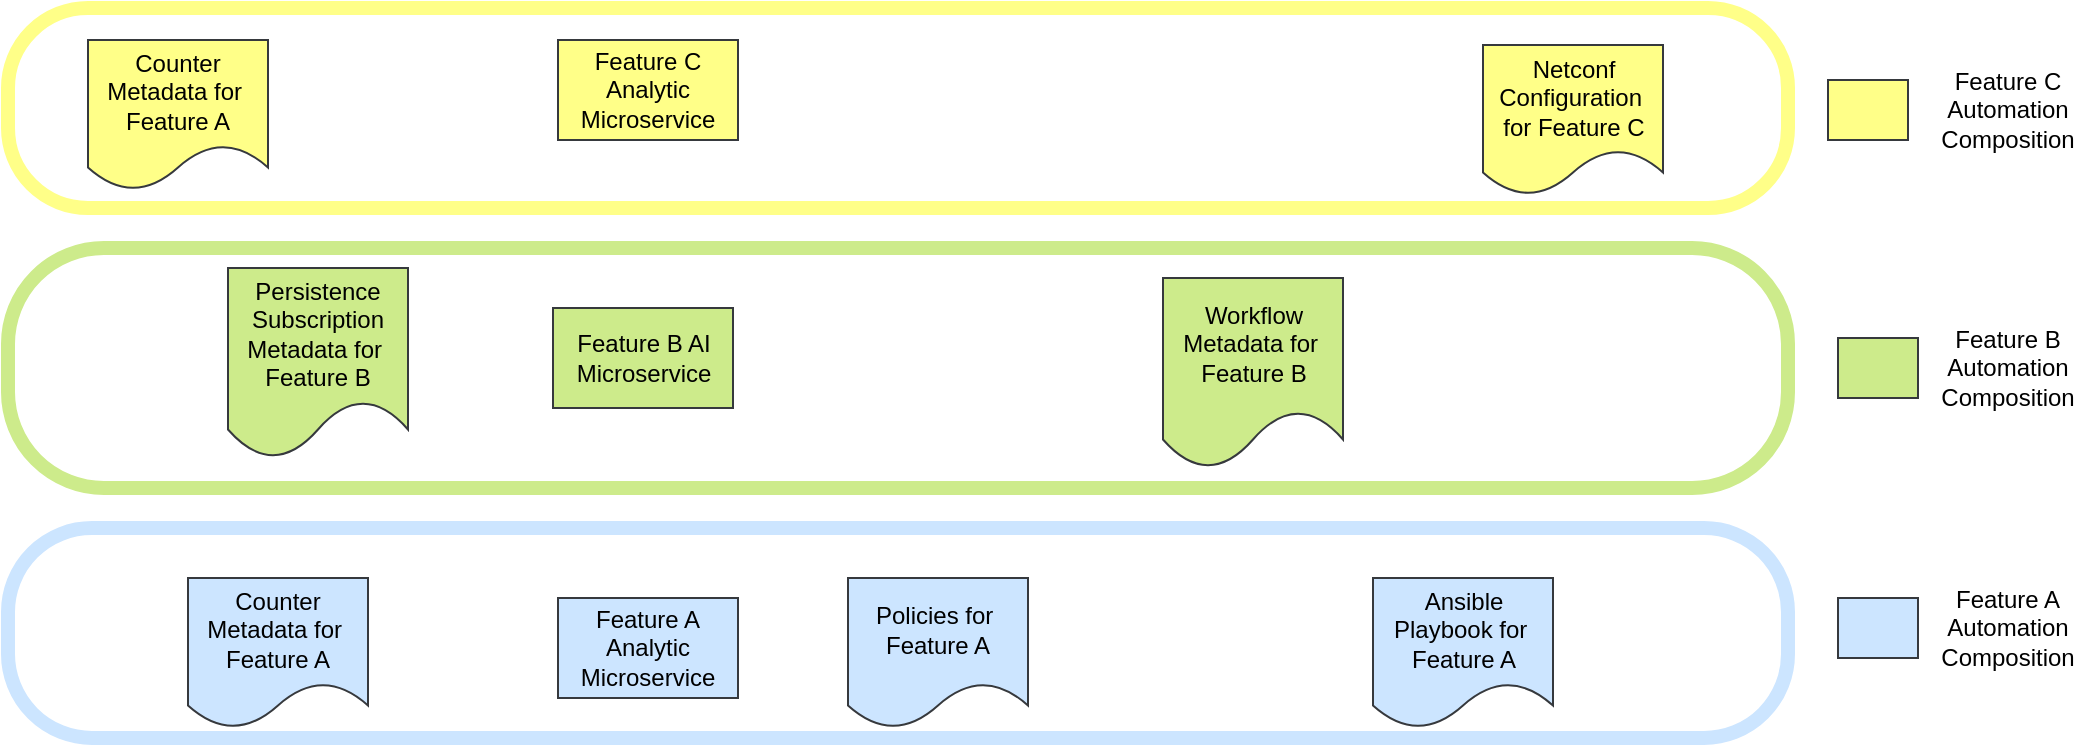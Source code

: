 <mxfile version="20.5.3" type="embed"><diagram id="lSokAbcfXSGMeVBiZo5u" name="Page-1"><mxGraphModel dx="2831" dy="1813" grid="1" gridSize="10" guides="1" tooltips="1" connect="1" arrows="1" fold="1" page="0" pageScale="1" pageWidth="850" pageHeight="1100" background="#FFFFFF" math="0" shadow="0"><root><mxCell id="0"/><mxCell id="1" parent="0"/><mxCell id="aK3J91lnGgMxlQ-kPJ-H-1" value="Feature A Analytic&lt;br&gt;Microservice" style="rounded=0;whiteSpace=wrap;html=1;fillColor=#cce5ff;strokeColor=#36393d;fontColor=#000000;" parent="1" vertex="1"><mxGeometry x="-555" y="-285" width="90" height="50" as="geometry"/></mxCell><mxCell id="aK3J91lnGgMxlQ-kPJ-H-2" value="Feature B AI&lt;br&gt;Microservice" style="rounded=0;whiteSpace=wrap;html=1;fillColor=#cdeb8b;strokeColor=#36393d;fontColor=#000000;" parent="1" vertex="1"><mxGeometry x="-557.5" y="-430" width="90" height="50" as="geometry"/></mxCell><mxCell id="aK3J91lnGgMxlQ-kPJ-H-3" value="Counter Metadata for&amp;nbsp; Feature A" style="shape=document;whiteSpace=wrap;html=1;boundedLbl=1;fillColor=#cce5ff;strokeColor=#36393d;fontColor=#000000;" parent="1" vertex="1"><mxGeometry x="-740" y="-295" width="90" height="75" as="geometry"/></mxCell><mxCell id="aK3J91lnGgMxlQ-kPJ-H-4" value="" style="rounded=0;whiteSpace=wrap;html=1;fillColor=#CCE5FF;strokeColor=#36393d;fontColor=#000000;" parent="1" vertex="1"><mxGeometry x="85" y="-285" width="40" height="30" as="geometry"/></mxCell><mxCell id="aK3J91lnGgMxlQ-kPJ-H-5" value="Policies for&amp;nbsp; Feature A" style="shape=document;whiteSpace=wrap;html=1;boundedLbl=1;fillColor=#cce5ff;strokeColor=#36393d;fontColor=#000000;" parent="1" vertex="1"><mxGeometry x="-410" y="-295" width="90" height="75" as="geometry"/></mxCell><mxCell id="aK3J91lnGgMxlQ-kPJ-H-6" value="Ansible Playbook for&amp;nbsp; Feature A" style="shape=document;whiteSpace=wrap;html=1;boundedLbl=1;fillColor=#cce5ff;strokeColor=#36393d;fontColor=#000000;" parent="1" vertex="1"><mxGeometry x="-147.5" y="-295" width="90" height="75" as="geometry"/></mxCell><mxCell id="aK3J91lnGgMxlQ-kPJ-H-7" value="" style="rounded=0;whiteSpace=wrap;html=1;fillColor=#CDEB8B;strokeColor=#36393d;fontColor=#000000;" parent="1" vertex="1"><mxGeometry x="85" y="-415" width="40" height="30" as="geometry"/></mxCell><mxCell id="aK3J91lnGgMxlQ-kPJ-H-8" value="Persistence Subscription Metadata for&amp;nbsp; Feature B" style="shape=document;whiteSpace=wrap;html=1;boundedLbl=1;fillColor=#cdeb8b;strokeColor=#36393d;fontColor=#000000;" parent="1" vertex="1"><mxGeometry x="-720" y="-450" width="90" height="95" as="geometry"/></mxCell><mxCell id="aK3J91lnGgMxlQ-kPJ-H-9" value="Workflow Metadata for&amp;nbsp; Feature B" style="shape=document;whiteSpace=wrap;html=1;boundedLbl=1;fillColor=#cdeb8b;strokeColor=#36393d;fontColor=#000000;" parent="1" vertex="1"><mxGeometry x="-252.5" y="-445" width="90" height="95" as="geometry"/></mxCell><mxCell id="aK3J91lnGgMxlQ-kPJ-H-10" value="Feature C Analytic&lt;br&gt;Microservice" style="rounded=0;whiteSpace=wrap;html=1;fillColor=#ffff88;strokeColor=#36393d;fontColor=#000000;" parent="1" vertex="1"><mxGeometry x="-555" y="-564" width="90" height="50" as="geometry"/></mxCell><mxCell id="aK3J91lnGgMxlQ-kPJ-H-11" value="Counter Metadata for&amp;nbsp; Feature A" style="shape=document;whiteSpace=wrap;html=1;boundedLbl=1;fillColor=#ffff88;strokeColor=#36393d;fontColor=#000000;" parent="1" vertex="1"><mxGeometry x="-790" y="-564" width="90" height="75" as="geometry"/></mxCell><mxCell id="aK3J91lnGgMxlQ-kPJ-H-12" value="Netconf Configuration&amp;nbsp; for Feature C" style="shape=document;whiteSpace=wrap;html=1;boundedLbl=1;fillColor=#ffff88;strokeColor=#36393d;fontColor=#000000;" parent="1" vertex="1"><mxGeometry x="-92.5" y="-561.5" width="90" height="75" as="geometry"/></mxCell><mxCell id="aK3J91lnGgMxlQ-kPJ-H-13" value="" style="rounded=0;whiteSpace=wrap;html=1;fillColor=#ffff88;strokeColor=#36393d;fontColor=#000000;" parent="1" vertex="1"><mxGeometry x="80" y="-544" width="40" height="30" as="geometry"/></mxCell><mxCell id="aK3J91lnGgMxlQ-kPJ-H-14" value="Feature C&lt;br&gt;Automation&lt;br&gt;Composition" style="text;html=1;strokeColor=none;fillColor=none;align=center;verticalAlign=middle;whiteSpace=wrap;rounded=0;fontColor=#000000;" parent="1" vertex="1"><mxGeometry x="140" y="-544" width="60" height="30" as="geometry"/></mxCell><mxCell id="aK3J91lnGgMxlQ-kPJ-H-15" value="" style="rounded=1;whiteSpace=wrap;html=1;fillColor=none;strokeColor=#FFFF88;strokeWidth=7;arcSize=40;fontColor=#000000;" parent="1" vertex="1"><mxGeometry x="-830" y="-580" width="890" height="100" as="geometry"/></mxCell><mxCell id="aK3J91lnGgMxlQ-kPJ-H-16" style="edgeStyle=orthogonalEdgeStyle;rounded=0;orthogonalLoop=1;jettySize=auto;html=1;exitX=0.5;exitY=1;exitDx=0;exitDy=0;fontColor=#000000;" parent="1" source="aK3J91lnGgMxlQ-kPJ-H-15" target="aK3J91lnGgMxlQ-kPJ-H-15" edge="1"><mxGeometry relative="1" as="geometry"/></mxCell><mxCell id="aK3J91lnGgMxlQ-kPJ-H-17" value="Feature B&lt;br&gt;Automation&lt;br&gt;Composition" style="text;html=1;strokeColor=none;fillColor=none;align=center;verticalAlign=middle;whiteSpace=wrap;rounded=0;fontColor=#000000;" parent="1" vertex="1"><mxGeometry x="140" y="-415" width="60" height="30" as="geometry"/></mxCell><mxCell id="aK3J91lnGgMxlQ-kPJ-H-18" value="Feature A&lt;br&gt;Automation&lt;br&gt;Composition" style="text;html=1;strokeColor=none;fillColor=none;align=center;verticalAlign=middle;whiteSpace=wrap;rounded=0;fontColor=#000000;" parent="1" vertex="1"><mxGeometry x="140" y="-285" width="60" height="30" as="geometry"/></mxCell><mxCell id="aK3J91lnGgMxlQ-kPJ-H-19" value="" style="rounded=1;whiteSpace=wrap;html=1;fillColor=none;strokeColor=#CDEB8B;strokeWidth=7;arcSize=40;fontColor=#000000;" parent="1" vertex="1"><mxGeometry x="-830" y="-460" width="890" height="120" as="geometry"/></mxCell><mxCell id="aK3J91lnGgMxlQ-kPJ-H-20" value="" style="rounded=1;whiteSpace=wrap;html=1;fillColor=none;strokeColor=#CCE5FF;strokeWidth=7;arcSize=40;fontColor=#000000;" parent="1" vertex="1"><mxGeometry x="-830" y="-320" width="890" height="105" as="geometry"/></mxCell></root></mxGraphModel></diagram></mxfile>